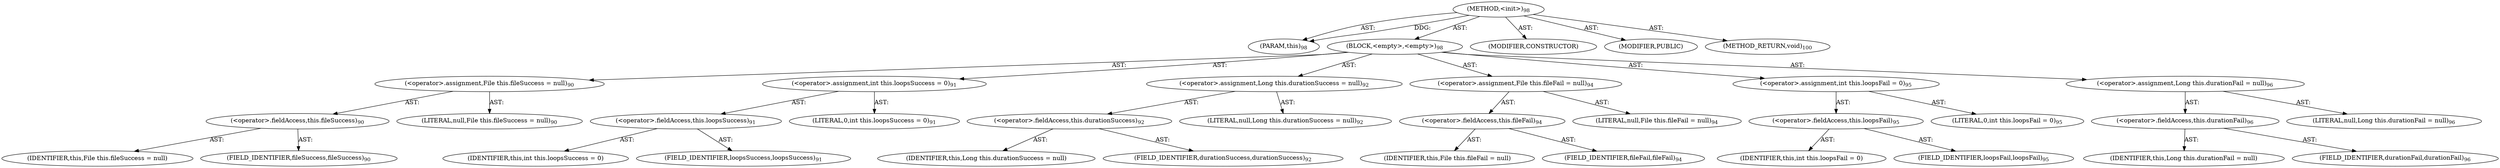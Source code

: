 digraph "&lt;init&gt;" {  
"111669149696" [label = <(METHOD,&lt;init&gt;)<SUB>98</SUB>> ]
"115964116996" [label = <(PARAM,this)<SUB>98</SUB>> ]
"25769803776" [label = <(BLOCK,&lt;empty&gt;,&lt;empty&gt;)<SUB>98</SUB>> ]
"30064771072" [label = <(&lt;operator&gt;.assignment,File this.fileSuccess = null)<SUB>90</SUB>> ]
"30064771073" [label = <(&lt;operator&gt;.fieldAccess,this.fileSuccess)<SUB>90</SUB>> ]
"68719476747" [label = <(IDENTIFIER,this,File this.fileSuccess = null)> ]
"55834574848" [label = <(FIELD_IDENTIFIER,fileSuccess,fileSuccess)<SUB>90</SUB>> ]
"90194313216" [label = <(LITERAL,null,File this.fileSuccess = null)<SUB>90</SUB>> ]
"30064771074" [label = <(&lt;operator&gt;.assignment,int this.loopsSuccess = 0)<SUB>91</SUB>> ]
"30064771075" [label = <(&lt;operator&gt;.fieldAccess,this.loopsSuccess)<SUB>91</SUB>> ]
"68719476748" [label = <(IDENTIFIER,this,int this.loopsSuccess = 0)> ]
"55834574849" [label = <(FIELD_IDENTIFIER,loopsSuccess,loopsSuccess)<SUB>91</SUB>> ]
"90194313217" [label = <(LITERAL,0,int this.loopsSuccess = 0)<SUB>91</SUB>> ]
"30064771076" [label = <(&lt;operator&gt;.assignment,Long this.durationSuccess = null)<SUB>92</SUB>> ]
"30064771077" [label = <(&lt;operator&gt;.fieldAccess,this.durationSuccess)<SUB>92</SUB>> ]
"68719476749" [label = <(IDENTIFIER,this,Long this.durationSuccess = null)> ]
"55834574850" [label = <(FIELD_IDENTIFIER,durationSuccess,durationSuccess)<SUB>92</SUB>> ]
"90194313218" [label = <(LITERAL,null,Long this.durationSuccess = null)<SUB>92</SUB>> ]
"30064771078" [label = <(&lt;operator&gt;.assignment,File this.fileFail = null)<SUB>94</SUB>> ]
"30064771079" [label = <(&lt;operator&gt;.fieldAccess,this.fileFail)<SUB>94</SUB>> ]
"68719476750" [label = <(IDENTIFIER,this,File this.fileFail = null)> ]
"55834574851" [label = <(FIELD_IDENTIFIER,fileFail,fileFail)<SUB>94</SUB>> ]
"90194313219" [label = <(LITERAL,null,File this.fileFail = null)<SUB>94</SUB>> ]
"30064771080" [label = <(&lt;operator&gt;.assignment,int this.loopsFail = 0)<SUB>95</SUB>> ]
"30064771081" [label = <(&lt;operator&gt;.fieldAccess,this.loopsFail)<SUB>95</SUB>> ]
"68719476751" [label = <(IDENTIFIER,this,int this.loopsFail = 0)> ]
"55834574852" [label = <(FIELD_IDENTIFIER,loopsFail,loopsFail)<SUB>95</SUB>> ]
"90194313220" [label = <(LITERAL,0,int this.loopsFail = 0)<SUB>95</SUB>> ]
"30064771082" [label = <(&lt;operator&gt;.assignment,Long this.durationFail = null)<SUB>96</SUB>> ]
"30064771083" [label = <(&lt;operator&gt;.fieldAccess,this.durationFail)<SUB>96</SUB>> ]
"68719476752" [label = <(IDENTIFIER,this,Long this.durationFail = null)> ]
"55834574853" [label = <(FIELD_IDENTIFIER,durationFail,durationFail)<SUB>96</SUB>> ]
"90194313221" [label = <(LITERAL,null,Long this.durationFail = null)<SUB>96</SUB>> ]
"133143986182" [label = <(MODIFIER,CONSTRUCTOR)> ]
"133143986183" [label = <(MODIFIER,PUBLIC)> ]
"128849018880" [label = <(METHOD_RETURN,void)<SUB>100</SUB>> ]
  "111669149696" -> "115964116996"  [ label = "AST: "] 
  "111669149696" -> "25769803776"  [ label = "AST: "] 
  "111669149696" -> "133143986182"  [ label = "AST: "] 
  "111669149696" -> "133143986183"  [ label = "AST: "] 
  "111669149696" -> "128849018880"  [ label = "AST: "] 
  "25769803776" -> "30064771072"  [ label = "AST: "] 
  "25769803776" -> "30064771074"  [ label = "AST: "] 
  "25769803776" -> "30064771076"  [ label = "AST: "] 
  "25769803776" -> "30064771078"  [ label = "AST: "] 
  "25769803776" -> "30064771080"  [ label = "AST: "] 
  "25769803776" -> "30064771082"  [ label = "AST: "] 
  "30064771072" -> "30064771073"  [ label = "AST: "] 
  "30064771072" -> "90194313216"  [ label = "AST: "] 
  "30064771073" -> "68719476747"  [ label = "AST: "] 
  "30064771073" -> "55834574848"  [ label = "AST: "] 
  "30064771074" -> "30064771075"  [ label = "AST: "] 
  "30064771074" -> "90194313217"  [ label = "AST: "] 
  "30064771075" -> "68719476748"  [ label = "AST: "] 
  "30064771075" -> "55834574849"  [ label = "AST: "] 
  "30064771076" -> "30064771077"  [ label = "AST: "] 
  "30064771076" -> "90194313218"  [ label = "AST: "] 
  "30064771077" -> "68719476749"  [ label = "AST: "] 
  "30064771077" -> "55834574850"  [ label = "AST: "] 
  "30064771078" -> "30064771079"  [ label = "AST: "] 
  "30064771078" -> "90194313219"  [ label = "AST: "] 
  "30064771079" -> "68719476750"  [ label = "AST: "] 
  "30064771079" -> "55834574851"  [ label = "AST: "] 
  "30064771080" -> "30064771081"  [ label = "AST: "] 
  "30064771080" -> "90194313220"  [ label = "AST: "] 
  "30064771081" -> "68719476751"  [ label = "AST: "] 
  "30064771081" -> "55834574852"  [ label = "AST: "] 
  "30064771082" -> "30064771083"  [ label = "AST: "] 
  "30064771082" -> "90194313221"  [ label = "AST: "] 
  "30064771083" -> "68719476752"  [ label = "AST: "] 
  "30064771083" -> "55834574853"  [ label = "AST: "] 
  "111669149696" -> "115964116996"  [ label = "DDG: "] 
}
